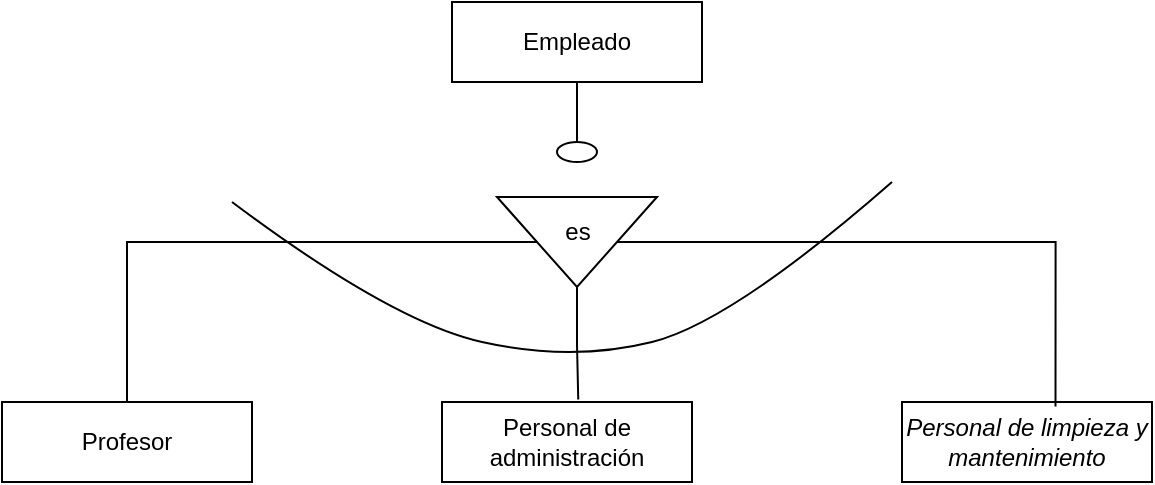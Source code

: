 <mxfile version="22.0.4" type="github">
  <diagram name="Página-1" id="AebKi8EW-Pnt48Jh7yYN">
    <mxGraphModel dx="1307" dy="1481" grid="1" gridSize="10" guides="1" tooltips="1" connect="1" arrows="1" fold="1" page="1" pageScale="1" pageWidth="1169" pageHeight="827" math="0" shadow="0">
      <root>
        <mxCell id="0" />
        <mxCell id="1" parent="0" />
        <mxCell id="fGMlR5X2AkecYxTLzckN-9" style="edgeStyle=orthogonalEdgeStyle;rounded=0;orthogonalLoop=1;jettySize=auto;html=1;entryX=0.5;entryY=0;entryDx=0;entryDy=0;endArrow=none;endFill=0;" edge="1" parent="1" source="fGMlR5X2AkecYxTLzckN-1" target="fGMlR5X2AkecYxTLzckN-8">
          <mxGeometry relative="1" as="geometry" />
        </mxCell>
        <mxCell id="fGMlR5X2AkecYxTLzckN-1" value="&lt;div&gt;Empleado&lt;/div&gt;" style="whiteSpace=wrap;html=1;align=center;" vertex="1" parent="1">
          <mxGeometry x="410" y="100" width="125" height="40" as="geometry" />
        </mxCell>
        <mxCell id="fGMlR5X2AkecYxTLzckN-2" value="Profesor" style="whiteSpace=wrap;html=1;align=center;" vertex="1" parent="1">
          <mxGeometry x="185" y="300" width="125" height="40" as="geometry" />
        </mxCell>
        <mxCell id="fGMlR5X2AkecYxTLzckN-3" value="Personal de administración" style="whiteSpace=wrap;html=1;align=center;" vertex="1" parent="1">
          <mxGeometry x="405" y="300" width="125" height="40" as="geometry" />
        </mxCell>
        <mxCell id="fGMlR5X2AkecYxTLzckN-4" value="&lt;em&gt;Personal de limpieza y mantenimiento&lt;/em&gt;" style="whiteSpace=wrap;html=1;align=center;" vertex="1" parent="1">
          <mxGeometry x="635" y="300" width="125" height="40" as="geometry" />
        </mxCell>
        <mxCell id="fGMlR5X2AkecYxTLzckN-10" style="edgeStyle=orthogonalEdgeStyle;rounded=0;orthogonalLoop=1;jettySize=auto;html=1;entryX=0.5;entryY=0;entryDx=0;entryDy=0;endArrow=none;endFill=0;" edge="1" parent="1" source="fGMlR5X2AkecYxTLzckN-6" target="fGMlR5X2AkecYxTLzckN-2">
          <mxGeometry relative="1" as="geometry" />
        </mxCell>
        <mxCell id="fGMlR5X2AkecYxTLzckN-6" value="" style="triangle;whiteSpace=wrap;html=1;rotation=90;" vertex="1" parent="1">
          <mxGeometry x="450" y="180" width="45" height="80" as="geometry" />
        </mxCell>
        <mxCell id="fGMlR5X2AkecYxTLzckN-8" value="" style="ellipse;whiteSpace=wrap;html=1;" vertex="1" parent="1">
          <mxGeometry x="462.5" y="170" width="20" height="10" as="geometry" />
        </mxCell>
        <mxCell id="fGMlR5X2AkecYxTLzckN-11" style="edgeStyle=orthogonalEdgeStyle;rounded=0;orthogonalLoop=1;jettySize=auto;html=1;entryX=0.614;entryY=0.056;entryDx=0;entryDy=0;entryPerimeter=0;endArrow=none;endFill=0;" edge="1" parent="1" source="fGMlR5X2AkecYxTLzckN-6" target="fGMlR5X2AkecYxTLzckN-4">
          <mxGeometry relative="1" as="geometry" />
        </mxCell>
        <mxCell id="fGMlR5X2AkecYxTLzckN-12" style="edgeStyle=orthogonalEdgeStyle;rounded=0;orthogonalLoop=1;jettySize=auto;html=1;entryX=0.545;entryY=-0.03;entryDx=0;entryDy=0;entryPerimeter=0;endArrow=none;endFill=0;" edge="1" parent="1" source="fGMlR5X2AkecYxTLzckN-6" target="fGMlR5X2AkecYxTLzckN-3">
          <mxGeometry relative="1" as="geometry" />
        </mxCell>
        <mxCell id="fGMlR5X2AkecYxTLzckN-13" value="" style="curved=1;endArrow=none;html=1;rounded=0;endFill=0;" edge="1" parent="1">
          <mxGeometry width="50" height="50" relative="1" as="geometry">
            <mxPoint x="300" y="200" as="sourcePoint" />
            <mxPoint x="630" y="190" as="targetPoint" />
            <Array as="points">
              <mxPoint x="380" y="260" />
              <mxPoint x="470" y="280" />
              <mxPoint x="550" y="260" />
            </Array>
          </mxGeometry>
        </mxCell>
        <mxCell id="fGMlR5X2AkecYxTLzckN-15" value="es" style="text;html=1;strokeColor=none;fillColor=none;align=center;verticalAlign=middle;whiteSpace=wrap;rounded=0;" vertex="1" parent="1">
          <mxGeometry x="442.5" y="200" width="60" height="30" as="geometry" />
        </mxCell>
      </root>
    </mxGraphModel>
  </diagram>
</mxfile>
